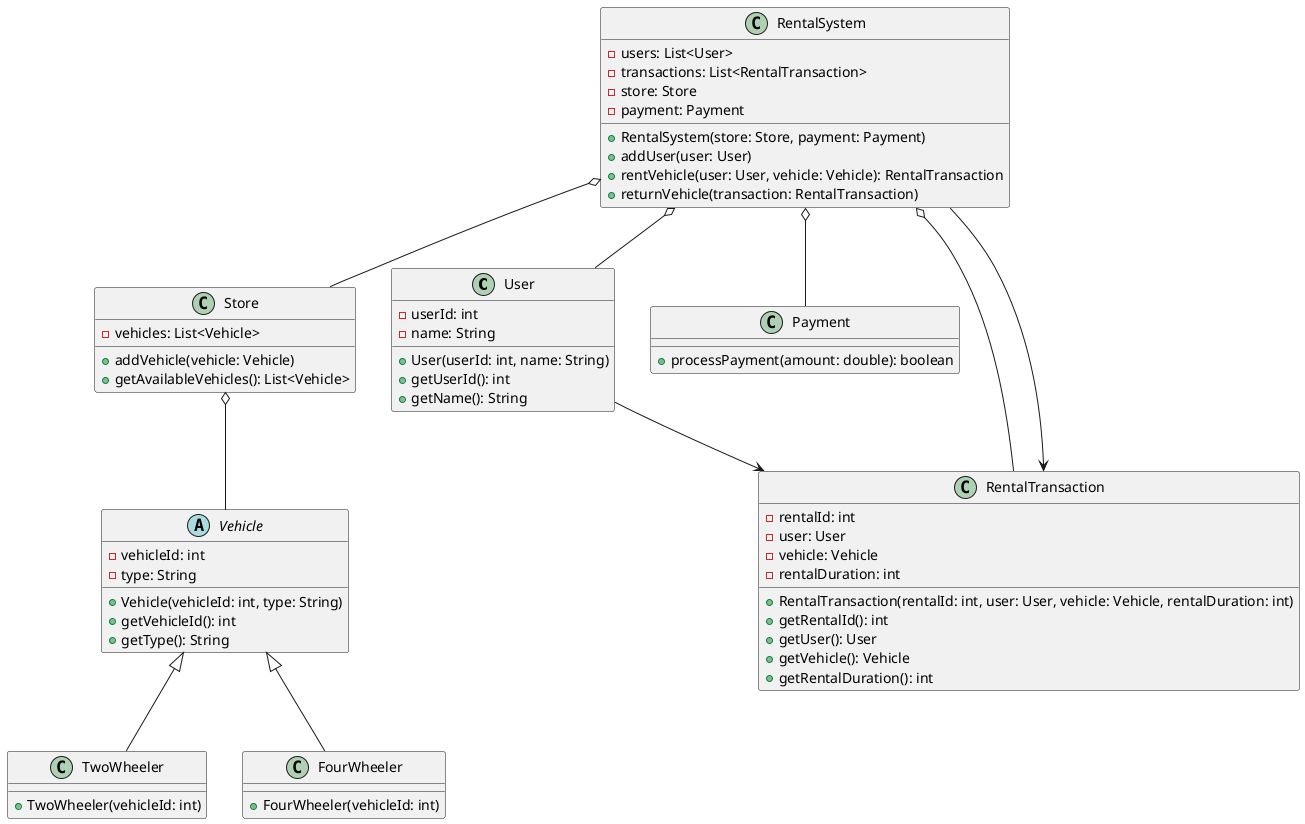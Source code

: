 @startuml

class User {
    - userId: int
    - name: String
    + User(userId: int, name: String)
    + getUserId(): int
    + getName(): String
}

abstract class Vehicle {
    - vehicleId: int
    - type: String
    + Vehicle(vehicleId: int, type: String)
    + getVehicleId(): int
    + getType(): String
}

class TwoWheeler {
    + TwoWheeler(vehicleId: int)
}

class FourWheeler {
    + FourWheeler(vehicleId: int)
}

class Store {
    - vehicles: List<Vehicle>
    + addVehicle(vehicle: Vehicle)
    + getAvailableVehicles(): List<Vehicle>
}

class Payment {
    + processPayment(amount: double): boolean
}

class RentalSystem {
    - users: List<User>
    - transactions: List<RentalTransaction>
    - store: Store
    - payment: Payment
    + RentalSystem(store: Store, payment: Payment)
    + addUser(user: User)
    + rentVehicle(user: User, vehicle: Vehicle): RentalTransaction
    + returnVehicle(transaction: RentalTransaction)
}

class RentalTransaction {
    - rentalId: int
    - user: User
    - vehicle: Vehicle
    - rentalDuration: int
    + RentalTransaction(rentalId: int, user: User, vehicle: Vehicle, rentalDuration: int)
    + getRentalId(): int
    + getUser(): User
    + getVehicle(): Vehicle
    + getRentalDuration(): int
}

User --> RentalTransaction
Vehicle <|-- TwoWheeler
Vehicle <|-- FourWheeler
Store o-- Vehicle
RentalSystem o-- User
RentalSystem o-- RentalTransaction
RentalSystem o-- Store
RentalSystem o-- Payment
RentalSystem --> RentalTransaction

@enduml
